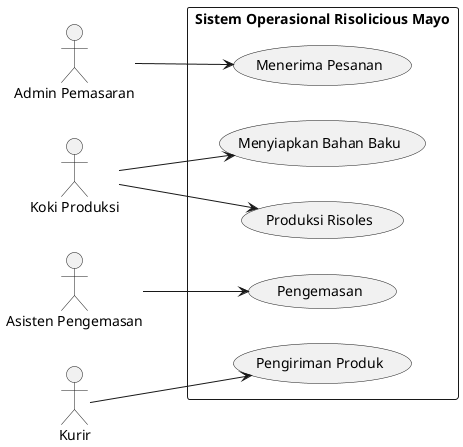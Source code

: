 @startuml
left to right direction

actor "Admin Pemasaran" as Admin
actor "Koki Produksi" as Koki
actor "Asisten Pengemasan" as Asisten
actor "Kurir" as Kurir

rectangle "Sistem Operasional Risolicious Mayo" {
  usecase "Menerima Pesanan" as UC1
  usecase "Menyiapkan Bahan Baku" as UC2
  usecase "Produksi Risoles" as UC3
  usecase "Pengemasan" as UC4
  usecase "Pengiriman Produk" as UC5
}

Admin --> UC1
Koki --> UC2
Koki --> UC3
Asisten --> UC4
Kurir --> UC5

@enduml